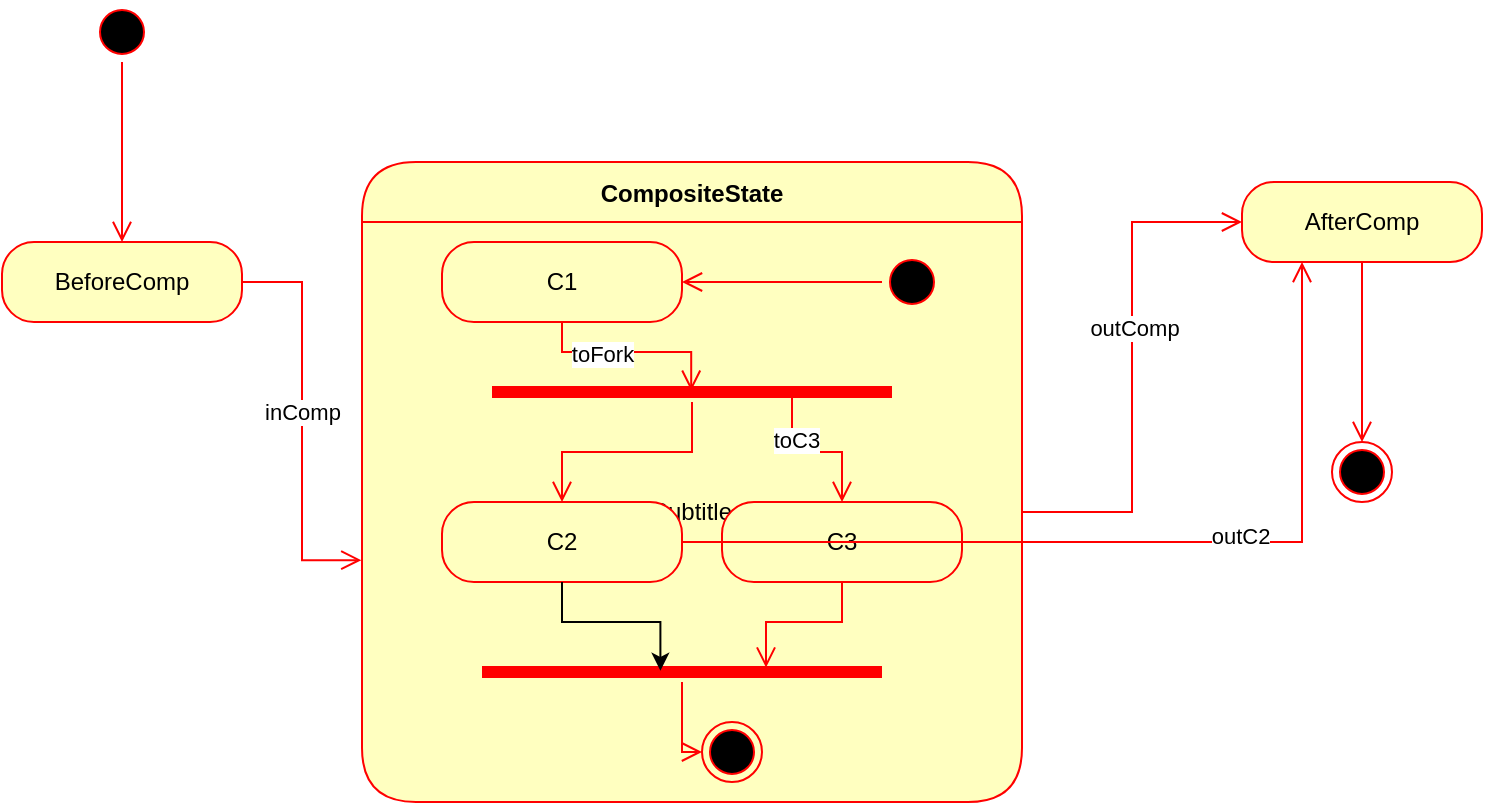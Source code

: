 <mxfile version="24.7.6">
  <diagram name="Seite-1" id="nQ45mbO3PU_KHSbSSo24">
    <mxGraphModel dx="1050" dy="530" grid="1" gridSize="10" guides="1" tooltips="1" connect="1" arrows="1" fold="1" page="1" pageScale="1" pageWidth="1500" pageHeight="850" math="0" shadow="0">
      <root>
        <mxCell id="0" />
        <mxCell id="1" parent="0" />
        <mxCell id="JK3Nyukmxg8_UhOIS_o0-1" value="BeforeComp" style="rounded=1;whiteSpace=wrap;html=1;arcSize=40;fontColor=#000000;fillColor=#ffffc0;strokeColor=#ff0000;" parent="1" vertex="1">
          <mxGeometry x="160" y="150" width="120" height="40" as="geometry" />
        </mxCell>
        <mxCell id="JK3Nyukmxg8_UhOIS_o0-2" value="" style="edgeStyle=orthogonalEdgeStyle;html=1;verticalAlign=bottom;endArrow=open;endSize=8;strokeColor=#ff0000;rounded=0;entryX=-0.001;entryY=0.583;entryDx=0;entryDy=0;entryPerimeter=0;" parent="1" source="JK3Nyukmxg8_UhOIS_o0-1" target="JK3Nyukmxg8_UhOIS_o0-4" edge="1">
          <mxGeometry relative="1" as="geometry">
            <mxPoint x="260" y="340" as="targetPoint" />
          </mxGeometry>
        </mxCell>
        <mxCell id="JK3Nyukmxg8_UhOIS_o0-23" value="inComp" style="edgeLabel;html=1;align=center;verticalAlign=middle;resizable=0;points=[];" parent="JK3Nyukmxg8_UhOIS_o0-2" vertex="1" connectable="0">
          <mxGeometry x="-0.046" relative="1" as="geometry">
            <mxPoint as="offset" />
          </mxGeometry>
        </mxCell>
        <mxCell id="JK3Nyukmxg8_UhOIS_o0-3" value="CompositeState" style="swimlane;fontStyle=1;align=center;verticalAlign=middle;childLayout=stackLayout;horizontal=1;startSize=30;horizontalStack=0;resizeParent=0;resizeLast=1;container=0;fontColor=#000000;collapsible=0;rounded=1;arcSize=30;strokeColor=#ff0000;fillColor=#ffffc0;swimlaneFillColor=#ffffc0;dropTarget=0;" parent="1" vertex="1">
          <mxGeometry x="340" y="110" width="330" height="320" as="geometry" />
        </mxCell>
        <mxCell id="JK3Nyukmxg8_UhOIS_o0-4" value="Subtitle" style="text;html=1;strokeColor=none;fillColor=none;align=center;verticalAlign=middle;spacingLeft=4;spacingRight=4;whiteSpace=wrap;overflow=hidden;rotatable=0;fontColor=#000000;" parent="JK3Nyukmxg8_UhOIS_o0-3" vertex="1">
          <mxGeometry y="30" width="330" height="290" as="geometry" />
        </mxCell>
        <mxCell id="JK3Nyukmxg8_UhOIS_o0-5" value="" style="edgeStyle=orthogonalEdgeStyle;html=1;verticalAlign=bottom;endArrow=open;endSize=8;strokeColor=#ff0000;rounded=0;entryX=0;entryY=0.5;entryDx=0;entryDy=0;exitX=1;exitY=0.5;exitDx=0;exitDy=0;" parent="1" source="JK3Nyukmxg8_UhOIS_o0-4" target="JK3Nyukmxg8_UhOIS_o0-6" edge="1">
          <mxGeometry relative="1" as="geometry">
            <mxPoint x="430" y="250" as="targetPoint" />
            <mxPoint x="710" y="270" as="sourcePoint" />
          </mxGeometry>
        </mxCell>
        <mxCell id="JK3Nyukmxg8_UhOIS_o0-24" value="outComp" style="edgeLabel;html=1;align=center;verticalAlign=middle;resizable=0;points=[];" parent="JK3Nyukmxg8_UhOIS_o0-5" vertex="1" connectable="0">
          <mxGeometry x="0.154" y="-1" relative="1" as="geometry">
            <mxPoint as="offset" />
          </mxGeometry>
        </mxCell>
        <mxCell id="JK3Nyukmxg8_UhOIS_o0-6" value="AfterComp" style="rounded=1;whiteSpace=wrap;html=1;arcSize=40;fontColor=#000000;fillColor=#ffffc0;strokeColor=#ff0000;" parent="1" vertex="1">
          <mxGeometry x="780" y="120" width="120" height="40" as="geometry" />
        </mxCell>
        <mxCell id="JK3Nyukmxg8_UhOIS_o0-7" value="" style="edgeStyle=orthogonalEdgeStyle;html=1;verticalAlign=bottom;endArrow=open;endSize=8;strokeColor=#ff0000;rounded=0;entryX=0.5;entryY=0;entryDx=0;entryDy=0;" parent="1" source="JK3Nyukmxg8_UhOIS_o0-6" target="JK3Nyukmxg8_UhOIS_o0-16" edge="1">
          <mxGeometry relative="1" as="geometry">
            <mxPoint x="840" y="220" as="targetPoint" />
          </mxGeometry>
        </mxCell>
        <mxCell id="JK3Nyukmxg8_UhOIS_o0-8" value="C1" style="rounded=1;whiteSpace=wrap;html=1;arcSize=40;fontColor=#000000;fillColor=#ffffc0;strokeColor=#ff0000;" parent="1" vertex="1">
          <mxGeometry x="380" y="150" width="120" height="40" as="geometry" />
        </mxCell>
        <mxCell id="JK3Nyukmxg8_UhOIS_o0-9" value="" style="edgeStyle=orthogonalEdgeStyle;html=1;verticalAlign=bottom;endArrow=open;endSize=8;strokeColor=#ff0000;rounded=0;entryX=0.498;entryY=0.44;entryDx=0;entryDy=0;entryPerimeter=0;" parent="1" source="JK3Nyukmxg8_UhOIS_o0-8" target="PSj5snDbOAXijE81CvgF-1" edge="1">
          <mxGeometry relative="1" as="geometry">
            <mxPoint x="440" y="290" as="targetPoint" />
          </mxGeometry>
        </mxCell>
        <mxCell id="JK3Nyukmxg8_UhOIS_o0-26" value="toFork" style="edgeLabel;html=1;align=center;verticalAlign=middle;resizable=0;points=[];" parent="JK3Nyukmxg8_UhOIS_o0-9" vertex="1" connectable="0">
          <mxGeometry x="-0.298" y="-1" relative="1" as="geometry">
            <mxPoint as="offset" />
          </mxGeometry>
        </mxCell>
        <mxCell id="JK3Nyukmxg8_UhOIS_o0-10" value="C2" style="rounded=1;whiteSpace=wrap;html=1;arcSize=40;fontColor=#000000;fillColor=#ffffc0;strokeColor=#ff0000;" parent="1" vertex="1">
          <mxGeometry x="380" y="280" width="120" height="40" as="geometry" />
        </mxCell>
        <mxCell id="JK3Nyukmxg8_UhOIS_o0-11" value="" style="edgeStyle=orthogonalEdgeStyle;html=1;verticalAlign=bottom;endArrow=open;endSize=8;strokeColor=#ff0000;rounded=0;entryX=0.5;entryY=0;entryDx=0;entryDy=0;exitX=0.75;exitY=0.5;exitDx=0;exitDy=0;exitPerimeter=0;" parent="1" source="PSj5snDbOAXijE81CvgF-1" target="JK3Nyukmxg8_UhOIS_o0-12" edge="1">
          <mxGeometry relative="1" as="geometry">
            <mxPoint x="450" y="425" as="targetPoint" />
          </mxGeometry>
        </mxCell>
        <mxCell id="JK3Nyukmxg8_UhOIS_o0-27" value="toC3" style="edgeLabel;html=1;align=center;verticalAlign=middle;resizable=0;points=[];" parent="JK3Nyukmxg8_UhOIS_o0-11" vertex="1" connectable="0">
          <mxGeometry x="-0.408" y="2" relative="1" as="geometry">
            <mxPoint as="offset" />
          </mxGeometry>
        </mxCell>
        <mxCell id="JK3Nyukmxg8_UhOIS_o0-12" value="C3" style="rounded=1;whiteSpace=wrap;html=1;arcSize=40;fontColor=#000000;fillColor=#ffffc0;strokeColor=#ff0000;" parent="1" vertex="1">
          <mxGeometry x="520" y="280" width="120" height="40" as="geometry" />
        </mxCell>
        <mxCell id="JK3Nyukmxg8_UhOIS_o0-13" value="" style="edgeStyle=orthogonalEdgeStyle;html=1;verticalAlign=bottom;endArrow=open;endSize=8;strokeColor=#ff0000;rounded=0;entryX=0.71;entryY=0.28;entryDx=0;entryDy=0;entryPerimeter=0;" parent="1" source="JK3Nyukmxg8_UhOIS_o0-12" target="PSj5snDbOAXijE81CvgF-3" edge="1">
          <mxGeometry relative="1" as="geometry">
            <mxPoint x="560" y="490" as="targetPoint" />
          </mxGeometry>
        </mxCell>
        <mxCell id="JK3Nyukmxg8_UhOIS_o0-14" value="" style="ellipse;html=1;shape=startState;fillColor=#000000;strokeColor=#ff0000;" parent="1" vertex="1">
          <mxGeometry x="205" y="30" width="30" height="30" as="geometry" />
        </mxCell>
        <mxCell id="JK3Nyukmxg8_UhOIS_o0-15" value="" style="edgeStyle=orthogonalEdgeStyle;html=1;verticalAlign=bottom;endArrow=open;endSize=8;strokeColor=#ff0000;rounded=0;entryX=0.5;entryY=0;entryDx=0;entryDy=0;" parent="1" source="JK3Nyukmxg8_UhOIS_o0-14" target="JK3Nyukmxg8_UhOIS_o0-1" edge="1">
          <mxGeometry relative="1" as="geometry">
            <mxPoint x="220" y="120" as="targetPoint" />
          </mxGeometry>
        </mxCell>
        <mxCell id="JK3Nyukmxg8_UhOIS_o0-16" value="" style="ellipse;html=1;shape=endState;fillColor=#000000;strokeColor=#ff0000;" parent="1" vertex="1">
          <mxGeometry x="825" y="250" width="30" height="30" as="geometry" />
        </mxCell>
        <mxCell id="JK3Nyukmxg8_UhOIS_o0-17" value="" style="ellipse;html=1;shape=startState;fillColor=#000000;strokeColor=#ff0000;" parent="1" vertex="1">
          <mxGeometry x="600" y="155" width="30" height="30" as="geometry" />
        </mxCell>
        <mxCell id="JK3Nyukmxg8_UhOIS_o0-18" value="" style="edgeStyle=orthogonalEdgeStyle;html=1;verticalAlign=bottom;endArrow=open;endSize=8;strokeColor=#ff0000;rounded=0;entryX=1;entryY=0.5;entryDx=0;entryDy=0;" parent="1" source="JK3Nyukmxg8_UhOIS_o0-17" target="JK3Nyukmxg8_UhOIS_o0-8" edge="1">
          <mxGeometry relative="1" as="geometry">
            <mxPoint x="595" y="290" as="targetPoint" />
          </mxGeometry>
        </mxCell>
        <mxCell id="JK3Nyukmxg8_UhOIS_o0-20" value="" style="ellipse;html=1;shape=endState;fillColor=#000000;strokeColor=#ff0000;" parent="1" vertex="1">
          <mxGeometry x="510" y="390" width="30" height="30" as="geometry" />
        </mxCell>
        <mxCell id="JK3Nyukmxg8_UhOIS_o0-22" value="" style="edgeStyle=orthogonalEdgeStyle;html=1;verticalAlign=bottom;endArrow=open;endSize=8;strokeColor=#ff0000;rounded=0;entryX=0.25;entryY=1;entryDx=0;entryDy=0;exitX=1;exitY=0.5;exitDx=0;exitDy=0;" parent="1" source="JK3Nyukmxg8_UhOIS_o0-10" target="JK3Nyukmxg8_UhOIS_o0-6" edge="1">
          <mxGeometry relative="1" as="geometry">
            <mxPoint x="360" y="315" as="targetPoint" />
            <mxPoint x="290" y="180" as="sourcePoint" />
          </mxGeometry>
        </mxCell>
        <mxCell id="JK3Nyukmxg8_UhOIS_o0-25" value="outC2" style="edgeLabel;html=1;align=center;verticalAlign=middle;resizable=0;points=[];" parent="JK3Nyukmxg8_UhOIS_o0-22" vertex="1" connectable="0">
          <mxGeometry x="0.241" y="3" relative="1" as="geometry">
            <mxPoint as="offset" />
          </mxGeometry>
        </mxCell>
        <mxCell id="PSj5snDbOAXijE81CvgF-1" value="" style="shape=line;html=1;strokeWidth=6;strokeColor=#ff0000;" vertex="1" parent="1">
          <mxGeometry x="405" y="220" width="200" height="10" as="geometry" />
        </mxCell>
        <mxCell id="PSj5snDbOAXijE81CvgF-2" value="" style="edgeStyle=orthogonalEdgeStyle;html=1;verticalAlign=bottom;endArrow=open;endSize=8;strokeColor=#ff0000;rounded=0;entryX=0.5;entryY=0;entryDx=0;entryDy=0;" edge="1" source="PSj5snDbOAXijE81CvgF-1" parent="1" target="JK3Nyukmxg8_UhOIS_o0-10">
          <mxGeometry relative="1" as="geometry">
            <mxPoint x="540" y="320" as="targetPoint" />
          </mxGeometry>
        </mxCell>
        <mxCell id="PSj5snDbOAXijE81CvgF-3" value="" style="shape=line;html=1;strokeWidth=6;strokeColor=#ff0000;" vertex="1" parent="1">
          <mxGeometry x="400" y="360" width="200" height="10" as="geometry" />
        </mxCell>
        <mxCell id="PSj5snDbOAXijE81CvgF-4" value="" style="edgeStyle=orthogonalEdgeStyle;html=1;verticalAlign=bottom;endArrow=open;endSize=8;strokeColor=#ff0000;rounded=0;entryX=0;entryY=0.5;entryDx=0;entryDy=0;" edge="1" source="PSj5snDbOAXijE81CvgF-3" parent="1" target="JK3Nyukmxg8_UhOIS_o0-20">
          <mxGeometry relative="1" as="geometry">
            <mxPoint x="520" y="420" as="targetPoint" />
          </mxGeometry>
        </mxCell>
        <mxCell id="PSj5snDbOAXijE81CvgF-5" style="edgeStyle=orthogonalEdgeStyle;rounded=0;orthogonalLoop=1;jettySize=auto;html=1;entryX=0.446;entryY=0.44;entryDx=0;entryDy=0;entryPerimeter=0;" edge="1" parent="1" source="JK3Nyukmxg8_UhOIS_o0-10" target="PSj5snDbOAXijE81CvgF-3">
          <mxGeometry relative="1" as="geometry" />
        </mxCell>
      </root>
    </mxGraphModel>
  </diagram>
</mxfile>
